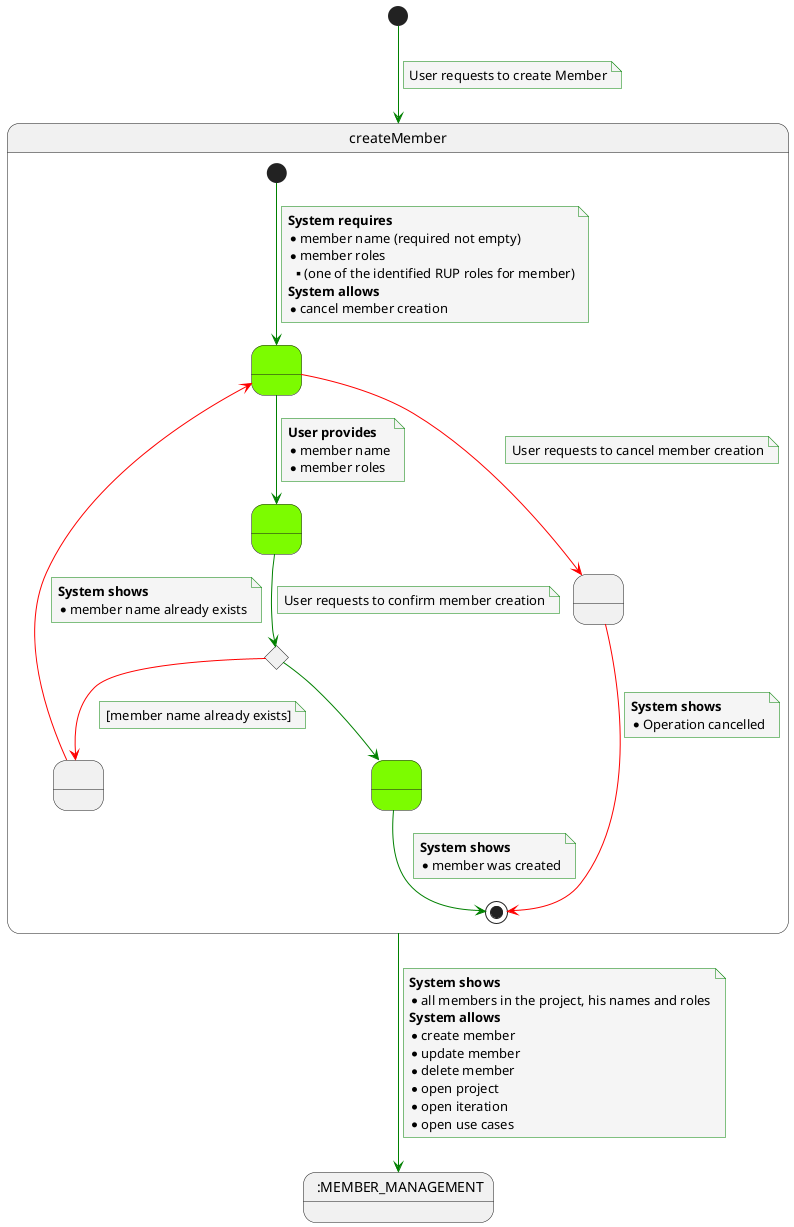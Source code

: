 @startuml

    skinparam {
        NoteBackgroundColor #whiteSmoke
        ArrowColor #green
        NoteBorderColor #green
    }

state 6 as " :MEMBER_MANAGEMENT"

[*] --> createMember
note on link
    User requests to create Member
end note

state createMember {
state 1 as " " #LawnGreen
state 3 as " " #LawnGreen
state 4 <<choice>>
state 5 as " "
state 8 as " "
state 7 as " " #LawnGreen

[*] --> 1
note on link
    <b>System requires</b>
    * member name (required not empty)
    * member roles
    ** (one of the identified RUP roles for member)
    <b>System allows</b>
    * cancel member creation
end note

1 --> 3
note on link
    <b>User provides
    * member name
    * member roles
end note

1 -[#red]-> 8
note on link
User requests to cancel member creation
end note

3 --> 4
note on link
    User requests to confirm member creation
end note

4 -[#red]-> 5
note on link
[member name already exists]
end note

5 -[#red]left-> 1
note on link
<b>System shows</b>
* member name already exists
end note

4 --> 7

7 --> [*]
note on link
    <b>System shows</b>
    * member was created
end note

8 -[#red]-> [*]
note on link
    <b>System shows</b>
    * Operation cancelled
end note
}

createMember --> 6
note on link
    <b>System shows</b>
    * all members in the project, his names and roles
    <b>System allows</b>
    * create member
    * update member
    * delete member
    * open project
    * open iteration
    * open use cases
end note

@enduml
